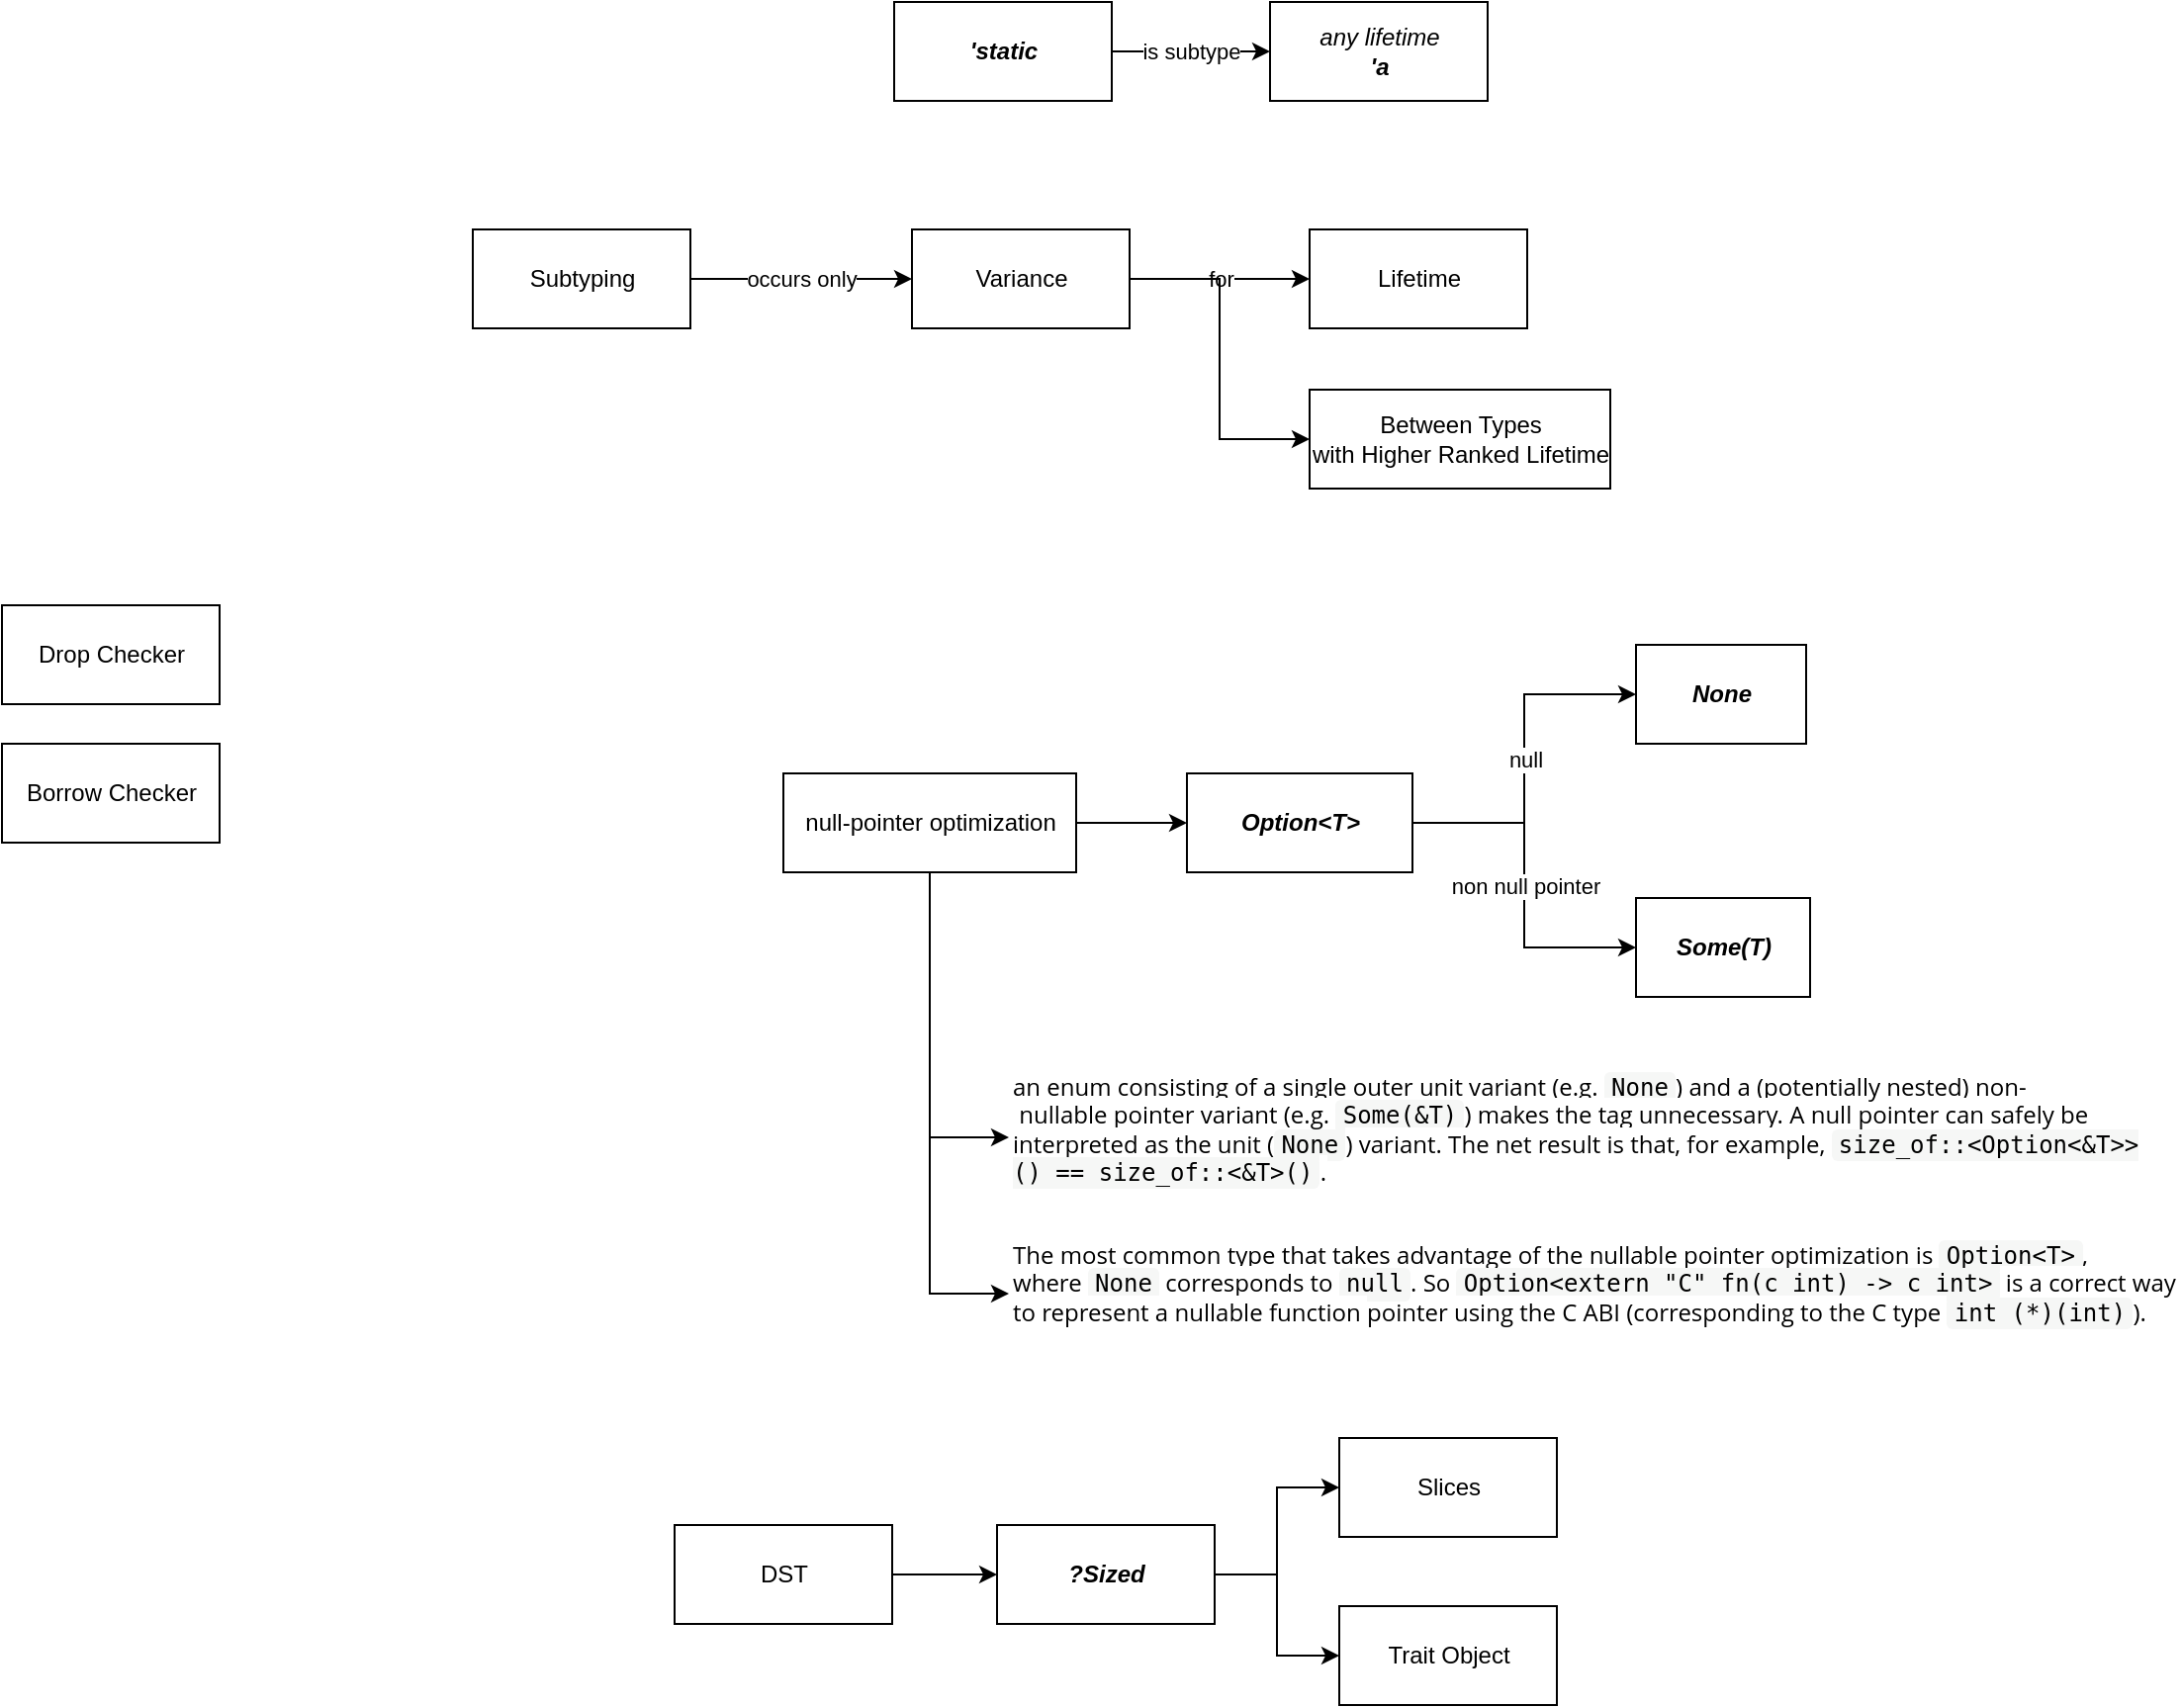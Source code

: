 <mxfile version="20.0.3" type="github" pages="2">
  <diagram id="R3eRClDqZ2LJtudLOTUs" name="General">
    <mxGraphModel dx="1596" dy="809" grid="0" gridSize="10" guides="1" tooltips="1" connect="1" arrows="1" fold="1" page="0" pageScale="1" pageWidth="827" pageHeight="1169" math="0" shadow="0">
      <root>
        <mxCell id="0" />
        <mxCell id="1" parent="0" />
        <mxCell id="MJgvrgMyZ8aBI9BDAx1X-4" value="Drop Checker" style="html=1;" parent="1" vertex="1">
          <mxGeometry x="-38" y="325" width="110" height="50" as="geometry" />
        </mxCell>
        <mxCell id="MJgvrgMyZ8aBI9BDAx1X-5" value="Borrow Checker" style="html=1;" parent="1" vertex="1">
          <mxGeometry x="-38" y="395" width="110" height="50" as="geometry" />
        </mxCell>
        <mxCell id="MJgvrgMyZ8aBI9BDAx1X-10" value="for" style="edgeStyle=orthogonalEdgeStyle;rounded=0;orthogonalLoop=1;jettySize=auto;html=1;" parent="1" source="MJgvrgMyZ8aBI9BDAx1X-6" target="MJgvrgMyZ8aBI9BDAx1X-9" edge="1">
          <mxGeometry relative="1" as="geometry" />
        </mxCell>
        <mxCell id="MJgvrgMyZ8aBI9BDAx1X-12" value="" style="edgeStyle=orthogonalEdgeStyle;rounded=0;orthogonalLoop=1;jettySize=auto;html=1;entryX=0;entryY=0.5;entryDx=0;entryDy=0;" parent="1" source="MJgvrgMyZ8aBI9BDAx1X-6" target="MJgvrgMyZ8aBI9BDAx1X-11" edge="1">
          <mxGeometry relative="1" as="geometry" />
        </mxCell>
        <mxCell id="MJgvrgMyZ8aBI9BDAx1X-6" value="Variance" style="html=1;" parent="1" vertex="1">
          <mxGeometry x="422" y="135" width="110" height="50" as="geometry" />
        </mxCell>
        <mxCell id="MJgvrgMyZ8aBI9BDAx1X-8" value="occurs only" style="edgeStyle=orthogonalEdgeStyle;rounded=0;orthogonalLoop=1;jettySize=auto;html=1;entryX=0;entryY=0.5;entryDx=0;entryDy=0;" parent="1" source="MJgvrgMyZ8aBI9BDAx1X-7" target="MJgvrgMyZ8aBI9BDAx1X-6" edge="1">
          <mxGeometry relative="1" as="geometry" />
        </mxCell>
        <mxCell id="MJgvrgMyZ8aBI9BDAx1X-7" value="Subtyping" style="html=1;" parent="1" vertex="1">
          <mxGeometry x="200" y="135" width="110" height="50" as="geometry" />
        </mxCell>
        <mxCell id="MJgvrgMyZ8aBI9BDAx1X-9" value="Lifetime" style="html=1;" parent="1" vertex="1">
          <mxGeometry x="623" y="135" width="110" height="50" as="geometry" />
        </mxCell>
        <mxCell id="MJgvrgMyZ8aBI9BDAx1X-11" value="Between Types &lt;br&gt;with Higher Ranked Lifetime" style="html=1;" parent="1" vertex="1">
          <mxGeometry x="623" y="216" width="152" height="50" as="geometry" />
        </mxCell>
        <mxCell id="MJgvrgMyZ8aBI9BDAx1X-15" value="is subtype" style="edgeStyle=orthogonalEdgeStyle;rounded=0;orthogonalLoop=1;jettySize=auto;html=1;" parent="1" source="MJgvrgMyZ8aBI9BDAx1X-13" target="MJgvrgMyZ8aBI9BDAx1X-14" edge="1">
          <mxGeometry relative="1" as="geometry" />
        </mxCell>
        <mxCell id="MJgvrgMyZ8aBI9BDAx1X-13" value="&lt;i&gt;&lt;b&gt;&#39;static&lt;/b&gt;&lt;/i&gt;" style="html=1;" parent="1" vertex="1">
          <mxGeometry x="413" y="20" width="110" height="50" as="geometry" />
        </mxCell>
        <mxCell id="MJgvrgMyZ8aBI9BDAx1X-14" value="&lt;i&gt;any lifetime &lt;br&gt;&lt;b&gt;&#39;a&lt;/b&gt;&lt;/i&gt;" style="html=1;" parent="1" vertex="1">
          <mxGeometry x="603" y="20" width="110" height="50" as="geometry" />
        </mxCell>
        <mxCell id="MJgvrgMyZ8aBI9BDAx1X-18" value="" style="edgeStyle=orthogonalEdgeStyle;rounded=0;orthogonalLoop=1;jettySize=auto;html=1;" parent="1" source="MJgvrgMyZ8aBI9BDAx1X-16" target="MJgvrgMyZ8aBI9BDAx1X-17" edge="1">
          <mxGeometry relative="1" as="geometry" />
        </mxCell>
        <mxCell id="MJgvrgMyZ8aBI9BDAx1X-27" style="edgeStyle=orthogonalEdgeStyle;rounded=0;orthogonalLoop=1;jettySize=auto;html=1;entryX=0;entryY=0.5;entryDx=0;entryDy=0;fontSize=12;" parent="1" source="MJgvrgMyZ8aBI9BDAx1X-16" target="MJgvrgMyZ8aBI9BDAx1X-23" edge="1">
          <mxGeometry relative="1" as="geometry" />
        </mxCell>
        <mxCell id="MJgvrgMyZ8aBI9BDAx1X-28" style="edgeStyle=orthogonalEdgeStyle;rounded=0;orthogonalLoop=1;jettySize=auto;html=1;entryX=0;entryY=0.5;entryDx=0;entryDy=0;fontSize=12;" parent="1" source="MJgvrgMyZ8aBI9BDAx1X-16" target="MJgvrgMyZ8aBI9BDAx1X-24" edge="1">
          <mxGeometry relative="1" as="geometry" />
        </mxCell>
        <mxCell id="MJgvrgMyZ8aBI9BDAx1X-16" value="null-pointer optimization" style="html=1;" parent="1" vertex="1">
          <mxGeometry x="357" y="410" width="148" height="50" as="geometry" />
        </mxCell>
        <mxCell id="MJgvrgMyZ8aBI9BDAx1X-20" value="null" style="edgeStyle=orthogonalEdgeStyle;rounded=0;orthogonalLoop=1;jettySize=auto;html=1;entryX=0;entryY=0.5;entryDx=0;entryDy=0;" parent="1" source="MJgvrgMyZ8aBI9BDAx1X-17" target="MJgvrgMyZ8aBI9BDAx1X-19" edge="1">
          <mxGeometry relative="1" as="geometry" />
        </mxCell>
        <mxCell id="MJgvrgMyZ8aBI9BDAx1X-22" value="non null pointer" style="edgeStyle=orthogonalEdgeStyle;rounded=0;orthogonalLoop=1;jettySize=auto;html=1;entryX=0;entryY=0.5;entryDx=0;entryDy=0;" parent="1" source="MJgvrgMyZ8aBI9BDAx1X-17" target="MJgvrgMyZ8aBI9BDAx1X-21" edge="1">
          <mxGeometry relative="1" as="geometry" />
        </mxCell>
        <mxCell id="MJgvrgMyZ8aBI9BDAx1X-17" value="&lt;i&gt;&lt;b&gt;Option&amp;lt;T&amp;gt;&lt;/b&gt;&lt;/i&gt;" style="html=1;" parent="1" vertex="1">
          <mxGeometry x="561" y="410" width="114" height="50" as="geometry" />
        </mxCell>
        <mxCell id="MJgvrgMyZ8aBI9BDAx1X-19" value="&lt;i&gt;&lt;b&gt;None&lt;/b&gt;&lt;/i&gt;" style="html=1;" parent="1" vertex="1">
          <mxGeometry x="788" y="345" width="86" height="50" as="geometry" />
        </mxCell>
        <mxCell id="MJgvrgMyZ8aBI9BDAx1X-21" value="&lt;i&gt;&lt;b&gt;Some(T)&lt;/b&gt;&lt;/i&gt;" style="html=1;" parent="1" vertex="1">
          <mxGeometry x="788" y="473" width="88" height="50" as="geometry" />
        </mxCell>
        <mxCell id="MJgvrgMyZ8aBI9BDAx1X-23" value="&lt;font style=&quot;font-size: 12px;&quot;&gt;&lt;span style=&quot;color: rgb(0, 0, 0); font-family: &amp;quot;Open Sans&amp;quot;, sans-serif; font-style: normal; font-variant-ligatures: normal; font-variant-caps: normal; font-weight: 400; letter-spacing: normal; orphans: 2; text-align: start; text-indent: 0px; text-transform: none; widows: 2; word-spacing: 0px; -webkit-text-stroke-width: 0px; background-color: rgb(255, 255, 255); text-decoration-thickness: initial; text-decoration-style: initial; text-decoration-color: initial; float: none; display: inline !important;&quot;&gt;an enum consisting of a single outer unit variant (e.g.&amp;nbsp;&lt;/span&gt;&lt;code style=&quot;display: inline; overflow-x: initial; background: rgb(246, 247, 246); color: var(--inline-code-color); padding: 0.1em 0.3em; border-radius: 3px; font-style: normal; font-variant-ligatures: normal; font-variant-caps: normal; font-weight: 400; letter-spacing: normal; orphans: 2; text-align: start; text-indent: 0px; text-transform: none; widows: 2; word-spacing: 0px; -webkit-text-stroke-width: 0px; text-decoration-thickness: initial; text-decoration-style: initial; text-decoration-color: initial; font-family: &amp;quot;Source Code Pro&amp;quot;, Consolas, &amp;quot;Ubuntu Mono&amp;quot;, Menlo, &amp;quot;DejaVu Sans Mono&amp;quot;, monospace, monospace !important;&quot; class=&quot;hljs&quot;&gt;None&lt;/code&gt;&lt;span style=&quot;color: rgb(0, 0, 0); font-family: &amp;quot;Open Sans&amp;quot;, sans-serif; font-style: normal; font-variant-ligatures: normal; font-variant-caps: normal; font-weight: 400; letter-spacing: normal; orphans: 2; text-align: start; text-indent: 0px; text-transform: none; widows: 2; word-spacing: 0px; -webkit-text-stroke-width: 0px; background-color: rgb(255, 255, 255); text-decoration-thickness: initial; text-decoration-style: initial; text-decoration-color: initial; float: none; display: inline !important;&quot;&gt;) and a (potentially nested) non-&lt;span&gt;&amp;nbsp;&lt;/span&gt;&lt;/span&gt;&lt;mark style=&quot;border-radius: 2px; padding: 0px 3px 1px; margin: 0px -3px -1px; background-color: var(--search-mark-bg); transition: background-color 300ms linear 0s; cursor: pointer; font-family: &amp;quot;Open Sans&amp;quot;, sans-serif; font-style: normal; font-variant-ligatures: normal; font-variant-caps: normal; font-weight: 400; letter-spacing: normal; orphans: 2; text-align: start; text-indent: 0px; text-transform: none; widows: 2; word-spacing: 0px; -webkit-text-stroke-width: 0px; text-decoration-thickness: initial; text-decoration-style: initial; text-decoration-color: initial;&quot; data-markjs=&quot;true&quot;&gt;null&lt;/mark&gt;&lt;span style=&quot;color: rgb(0, 0, 0); font-family: &amp;quot;Open Sans&amp;quot;, sans-serif; font-style: normal; font-variant-ligatures: normal; font-variant-caps: normal; font-weight: 400; letter-spacing: normal; orphans: 2; text-align: start; text-indent: 0px; text-transform: none; widows: 2; word-spacing: 0px; -webkit-text-stroke-width: 0px; background-color: rgb(255, 255, 255); text-decoration-thickness: initial; text-decoration-style: initial; text-decoration-color: initial; float: none; display: inline !important;&quot;&gt;able&lt;span&gt;&amp;nbsp;&lt;/span&gt;&lt;/span&gt;&lt;mark style=&quot;border-radius: 2px; padding: 0px 3px 1px; margin: 0px -3px -1px; background-color: var(--search-mark-bg); transition: background-color 300ms linear 0s; cursor: pointer; font-family: &amp;quot;Open Sans&amp;quot;, sans-serif; font-style: normal; font-variant-ligatures: normal; font-variant-caps: normal; font-weight: 400; letter-spacing: normal; orphans: 2; text-align: start; text-indent: 0px; text-transform: none; widows: 2; word-spacing: 0px; -webkit-text-stroke-width: 0px; text-decoration-thickness: initial; text-decoration-style: initial; text-decoration-color: initial;&quot; data-markjs=&quot;true&quot;&gt;pointer&lt;/mark&gt;&lt;span style=&quot;color: rgb(0, 0, 0); font-family: &amp;quot;Open Sans&amp;quot;, sans-serif; font-style: normal; font-variant-ligatures: normal; font-variant-caps: normal; font-weight: 400; letter-spacing: normal; orphans: 2; text-align: start; text-indent: 0px; text-transform: none; widows: 2; word-spacing: 0px; -webkit-text-stroke-width: 0px; background-color: rgb(255, 255, 255); text-decoration-thickness: initial; text-decoration-style: initial; text-decoration-color: initial; float: none; display: inline !important;&quot;&gt;&lt;span&gt;&amp;nbsp;&lt;/span&gt;variant (e.g.&lt;span&gt;&amp;nbsp;&lt;/span&gt;&lt;/span&gt;&lt;code style=&quot;display: inline; overflow-x: initial; background: rgb(246, 247, 246); color: var(--inline-code-color); padding: 0.1em 0.3em; border-radius: 3px; font-style: normal; font-variant-ligatures: normal; font-variant-caps: normal; font-weight: 400; letter-spacing: normal; orphans: 2; text-align: start; text-indent: 0px; text-transform: none; widows: 2; word-spacing: 0px; -webkit-text-stroke-width: 0px; text-decoration-thickness: initial; text-decoration-style: initial; text-decoration-color: initial; font-family: &amp;quot;Source Code Pro&amp;quot;, Consolas, &amp;quot;Ubuntu Mono&amp;quot;, Menlo, &amp;quot;DejaVu Sans Mono&amp;quot;, monospace, monospace !important;&quot; class=&quot;hljs&quot;&gt;Some(&amp;amp;T)&lt;/code&gt;&lt;span style=&quot;color: rgb(0, 0, 0); font-family: &amp;quot;Open Sans&amp;quot;, sans-serif; font-style: normal; font-variant-ligatures: normal; font-variant-caps: normal; font-weight: 400; letter-spacing: normal; orphans: 2; text-align: start; text-indent: 0px; text-transform: none; widows: 2; word-spacing: 0px; -webkit-text-stroke-width: 0px; background-color: rgb(255, 255, 255); text-decoration-thickness: initial; text-decoration-style: initial; text-decoration-color: initial; float: none; display: inline !important;&quot;&gt;) makes the tag unnecessary. A&lt;span&gt;&amp;nbsp;&lt;/span&gt;&lt;/span&gt;&lt;mark style=&quot;border-radius: 2px; padding: 0px 3px 1px; margin: 0px -3px -1px; background-color: var(--search-mark-bg); transition: background-color 300ms linear 0s; cursor: pointer; font-family: &amp;quot;Open Sans&amp;quot;, sans-serif; font-style: normal; font-variant-ligatures: normal; font-variant-caps: normal; font-weight: 400; letter-spacing: normal; orphans: 2; text-align: start; text-indent: 0px; text-transform: none; widows: 2; word-spacing: 0px; -webkit-text-stroke-width: 0px; text-decoration-thickness: initial; text-decoration-style: initial; text-decoration-color: initial;&quot; data-markjs=&quot;true&quot;&gt;null&lt;/mark&gt;&lt;span style=&quot;color: rgb(0, 0, 0); font-family: &amp;quot;Open Sans&amp;quot;, sans-serif; font-style: normal; font-variant-ligatures: normal; font-variant-caps: normal; font-weight: 400; letter-spacing: normal; orphans: 2; text-align: start; text-indent: 0px; text-transform: none; widows: 2; word-spacing: 0px; -webkit-text-stroke-width: 0px; background-color: rgb(255, 255, 255); text-decoration-thickness: initial; text-decoration-style: initial; text-decoration-color: initial; float: none; display: inline !important;&quot;&gt;&lt;span&gt;&amp;nbsp;&lt;/span&gt;&lt;/span&gt;&lt;mark style=&quot;border-radius: 2px; padding: 0px 3px 1px; margin: 0px -3px -1px; background-color: var(--search-mark-bg); transition: background-color 300ms linear 0s; cursor: pointer; font-family: &amp;quot;Open Sans&amp;quot;, sans-serif; font-style: normal; font-variant-ligatures: normal; font-variant-caps: normal; font-weight: 400; letter-spacing: normal; orphans: 2; text-align: start; text-indent: 0px; text-transform: none; widows: 2; word-spacing: 0px; -webkit-text-stroke-width: 0px; text-decoration-thickness: initial; text-decoration-style: initial; text-decoration-color: initial;&quot; data-markjs=&quot;true&quot;&gt;pointer&lt;/mark&gt;&lt;span style=&quot;color: rgb(0, 0, 0); font-family: &amp;quot;Open Sans&amp;quot;, sans-serif; font-style: normal; font-variant-ligatures: normal; font-variant-caps: normal; font-weight: 400; letter-spacing: normal; orphans: 2; text-align: start; text-indent: 0px; text-transform: none; widows: 2; word-spacing: 0px; -webkit-text-stroke-width: 0px; background-color: rgb(255, 255, 255); text-decoration-thickness: initial; text-decoration-style: initial; text-decoration-color: initial; float: none; display: inline !important;&quot;&gt;&lt;span&gt;&amp;nbsp;&lt;/span&gt;can safely be interpreted as the unit (&lt;/span&gt;&lt;code style=&quot;display: inline; overflow-x: initial; background: rgb(246, 247, 246); color: var(--inline-code-color); padding: 0.1em 0.3em; border-radius: 3px; font-style: normal; font-variant-ligatures: normal; font-variant-caps: normal; font-weight: 400; letter-spacing: normal; orphans: 2; text-align: start; text-indent: 0px; text-transform: none; widows: 2; word-spacing: 0px; -webkit-text-stroke-width: 0px; text-decoration-thickness: initial; text-decoration-style: initial; text-decoration-color: initial; font-family: &amp;quot;Source Code Pro&amp;quot;, Consolas, &amp;quot;Ubuntu Mono&amp;quot;, Menlo, &amp;quot;DejaVu Sans Mono&amp;quot;, monospace, monospace !important;&quot; class=&quot;hljs&quot;&gt;None&lt;/code&gt;&lt;span style=&quot;color: rgb(0, 0, 0); font-family: &amp;quot;Open Sans&amp;quot;, sans-serif; font-style: normal; font-variant-ligatures: normal; font-variant-caps: normal; font-weight: 400; letter-spacing: normal; orphans: 2; text-align: start; text-indent: 0px; text-transform: none; widows: 2; word-spacing: 0px; -webkit-text-stroke-width: 0px; background-color: rgb(255, 255, 255); text-decoration-thickness: initial; text-decoration-style: initial; text-decoration-color: initial; float: none; display: inline !important;&quot;&gt;) variant. The net result is that, for example,&lt;span&gt;&amp;nbsp;&lt;/span&gt;&lt;/span&gt;&lt;code style=&quot;display: inline; overflow-x: initial; background: rgb(246, 247, 246); color: var(--inline-code-color); padding: 0.1em 0.3em; border-radius: 3px; font-style: normal; font-variant-ligatures: normal; font-variant-caps: normal; font-weight: 400; letter-spacing: normal; orphans: 2; text-align: start; text-indent: 0px; text-transform: none; widows: 2; word-spacing: 0px; -webkit-text-stroke-width: 0px; text-decoration-thickness: initial; text-decoration-style: initial; text-decoration-color: initial; font-family: &amp;quot;Source Code Pro&amp;quot;, Consolas, &amp;quot;Ubuntu Mono&amp;quot;, Menlo, &amp;quot;DejaVu Sans Mono&amp;quot;, monospace, monospace !important;&quot; class=&quot;hljs&quot;&gt;size_of::&amp;lt;Option&amp;lt;&amp;amp;T&amp;gt;&amp;gt;() == size_of::&amp;lt;&amp;amp;T&amp;gt;()&lt;/code&gt;&lt;span style=&quot;color: rgb(0, 0, 0); font-family: &amp;quot;Open Sans&amp;quot;, sans-serif; font-style: normal; font-variant-ligatures: normal; font-variant-caps: normal; font-weight: 400; letter-spacing: normal; orphans: 2; text-align: start; text-indent: 0px; text-transform: none; widows: 2; word-spacing: 0px; -webkit-text-stroke-width: 0px; background-color: rgb(255, 255, 255); text-decoration-thickness: initial; text-decoration-style: initial; text-decoration-color: initial; float: none; display: inline !important;&quot;&gt;.&lt;/span&gt;&lt;/font&gt;" style="text;whiteSpace=wrap;html=1;" parent="1" vertex="1">
          <mxGeometry x="471" y="555" width="577" height="78" as="geometry" />
        </mxCell>
        <mxCell id="MJgvrgMyZ8aBI9BDAx1X-24" value="&lt;font style=&quot;font-size: 12px;&quot;&gt;&lt;span style=&quot;color: rgb(0, 0, 0); font-family: &amp;quot;Open Sans&amp;quot;, sans-serif; font-style: normal; font-variant-ligatures: normal; font-variant-caps: normal; font-weight: 400; letter-spacing: normal; orphans: 2; text-align: start; text-indent: 0px; text-transform: none; widows: 2; word-spacing: 0px; -webkit-text-stroke-width: 0px; background-color: rgb(255, 255, 255); text-decoration-thickness: initial; text-decoration-style: initial; text-decoration-color: initial; float: none; display: inline !important;&quot;&gt;The most common type that takes advantage of the&amp;nbsp;&lt;/span&gt;&lt;mark style=&quot;border-radius: 2px; padding: 0px 3px 1px; margin: 0px -3px -1px; background-color: var(--search-mark-bg); transition: background-color 300ms linear 0s; cursor: pointer; font-family: &amp;quot;Open Sans&amp;quot;, sans-serif; font-style: normal; font-variant-ligatures: normal; font-variant-caps: normal; font-weight: 400; letter-spacing: normal; orphans: 2; text-align: start; text-indent: 0px; text-transform: none; widows: 2; word-spacing: 0px; -webkit-text-stroke-width: 0px; text-decoration-thickness: initial; text-decoration-style: initial; text-decoration-color: initial;&quot; data-markjs=&quot;true&quot;&gt;null&lt;/mark&gt;&lt;span style=&quot;color: rgb(0, 0, 0); font-family: &amp;quot;Open Sans&amp;quot;, sans-serif; font-style: normal; font-variant-ligatures: normal; font-variant-caps: normal; font-weight: 400; letter-spacing: normal; orphans: 2; text-align: start; text-indent: 0px; text-transform: none; widows: 2; word-spacing: 0px; -webkit-text-stroke-width: 0px; background-color: rgb(255, 255, 255); text-decoration-thickness: initial; text-decoration-style: initial; text-decoration-color: initial; float: none; display: inline !important;&quot;&gt;able&lt;span&gt;&amp;nbsp;&lt;/span&gt;&lt;/span&gt;&lt;mark style=&quot;border-radius: 2px; padding: 0px 3px 1px; margin: 0px -3px -1px; background-color: var(--search-mark-bg); transition: background-color 300ms linear 0s; cursor: pointer; font-family: &amp;quot;Open Sans&amp;quot;, sans-serif; font-style: normal; font-variant-ligatures: normal; font-variant-caps: normal; font-weight: 400; letter-spacing: normal; orphans: 2; text-align: start; text-indent: 0px; text-transform: none; widows: 2; word-spacing: 0px; -webkit-text-stroke-width: 0px; text-decoration-thickness: initial; text-decoration-style: initial; text-decoration-color: initial;&quot; data-markjs=&quot;true&quot;&gt;pointer&lt;/mark&gt;&lt;span style=&quot;color: rgb(0, 0, 0); font-family: &amp;quot;Open Sans&amp;quot;, sans-serif; font-style: normal; font-variant-ligatures: normal; font-variant-caps: normal; font-weight: 400; letter-spacing: normal; orphans: 2; text-align: start; text-indent: 0px; text-transform: none; widows: 2; word-spacing: 0px; -webkit-text-stroke-width: 0px; background-color: rgb(255, 255, 255); text-decoration-thickness: initial; text-decoration-style: initial; text-decoration-color: initial; float: none; display: inline !important;&quot;&gt;&lt;span&gt;&amp;nbsp;&lt;/span&gt;&lt;/span&gt;&lt;mark style=&quot;border-radius: 2px; padding: 0px 3px 1px; margin: 0px -3px -1px; background-color: var(--search-mark-bg); transition: background-color 300ms linear 0s; cursor: pointer; font-family: &amp;quot;Open Sans&amp;quot;, sans-serif; font-style: normal; font-variant-ligatures: normal; font-variant-caps: normal; font-weight: 400; letter-spacing: normal; orphans: 2; text-align: start; text-indent: 0px; text-transform: none; widows: 2; word-spacing: 0px; -webkit-text-stroke-width: 0px; text-decoration-thickness: initial; text-decoration-style: initial; text-decoration-color: initial;&quot; data-markjs=&quot;true&quot;&gt;optimization&lt;/mark&gt;&lt;span style=&quot;color: rgb(0, 0, 0); font-family: &amp;quot;Open Sans&amp;quot;, sans-serif; font-style: normal; font-variant-ligatures: normal; font-variant-caps: normal; font-weight: 400; letter-spacing: normal; orphans: 2; text-align: start; text-indent: 0px; text-transform: none; widows: 2; word-spacing: 0px; -webkit-text-stroke-width: 0px; background-color: rgb(255, 255, 255); text-decoration-thickness: initial; text-decoration-style: initial; text-decoration-color: initial; float: none; display: inline !important;&quot;&gt;&lt;span&gt;&amp;nbsp;&lt;/span&gt;is&lt;span&gt;&amp;nbsp;&lt;/span&gt;&lt;/span&gt;&lt;code style=&quot;display: inline; overflow-x: initial; background: rgb(246, 247, 246); color: var(--inline-code-color); padding: 0.1em 0.3em; border-radius: 3px; font-style: normal; font-variant-ligatures: normal; font-variant-caps: normal; font-weight: 400; letter-spacing: normal; orphans: 2; text-align: start; text-indent: 0px; text-transform: none; widows: 2; word-spacing: 0px; -webkit-text-stroke-width: 0px; text-decoration-thickness: initial; text-decoration-style: initial; text-decoration-color: initial; font-family: &amp;quot;Source Code Pro&amp;quot;, Consolas, &amp;quot;Ubuntu Mono&amp;quot;, Menlo, &amp;quot;DejaVu Sans Mono&amp;quot;, monospace, monospace !important;&quot; class=&quot;hljs&quot;&gt;Option&amp;lt;T&amp;gt;&lt;/code&gt;&lt;span style=&quot;color: rgb(0, 0, 0); font-family: &amp;quot;Open Sans&amp;quot;, sans-serif; font-style: normal; font-variant-ligatures: normal; font-variant-caps: normal; font-weight: 400; letter-spacing: normal; orphans: 2; text-align: start; text-indent: 0px; text-transform: none; widows: 2; word-spacing: 0px; -webkit-text-stroke-width: 0px; background-color: rgb(255, 255, 255); text-decoration-thickness: initial; text-decoration-style: initial; text-decoration-color: initial; float: none; display: inline !important;&quot;&gt;, where&lt;span&gt;&amp;nbsp;&lt;/span&gt;&lt;/span&gt;&lt;code style=&quot;display: inline; overflow-x: initial; background: rgb(246, 247, 246); color: var(--inline-code-color); padding: 0.1em 0.3em; border-radius: 3px; font-style: normal; font-variant-ligatures: normal; font-variant-caps: normal; font-weight: 400; letter-spacing: normal; orphans: 2; text-align: start; text-indent: 0px; text-transform: none; widows: 2; word-spacing: 0px; -webkit-text-stroke-width: 0px; text-decoration-thickness: initial; text-decoration-style: initial; text-decoration-color: initial; font-family: &amp;quot;Source Code Pro&amp;quot;, Consolas, &amp;quot;Ubuntu Mono&amp;quot;, Menlo, &amp;quot;DejaVu Sans Mono&amp;quot;, monospace, monospace !important;&quot; class=&quot;hljs&quot;&gt;None&lt;/code&gt;&lt;span style=&quot;color: rgb(0, 0, 0); font-family: &amp;quot;Open Sans&amp;quot;, sans-serif; font-style: normal; font-variant-ligatures: normal; font-variant-caps: normal; font-weight: 400; letter-spacing: normal; orphans: 2; text-align: start; text-indent: 0px; text-transform: none; widows: 2; word-spacing: 0px; -webkit-text-stroke-width: 0px; background-color: rgb(255, 255, 255); text-decoration-thickness: initial; text-decoration-style: initial; text-decoration-color: initial; float: none; display: inline !important;&quot;&gt;&lt;span&gt;&amp;nbsp;&lt;/span&gt;corresponds to&lt;span&gt;&amp;nbsp;&lt;/span&gt;&lt;/span&gt;&lt;code style=&quot;display: inline; overflow-x: initial; background: rgb(246, 247, 246); color: var(--inline-code-color); padding: 0.1em 0.3em; border-radius: 3px; font-style: normal; font-variant-ligatures: normal; font-variant-caps: normal; font-weight: 400; letter-spacing: normal; orphans: 2; text-align: start; text-indent: 0px; text-transform: none; widows: 2; word-spacing: 0px; -webkit-text-stroke-width: 0px; text-decoration-thickness: initial; text-decoration-style: initial; text-decoration-color: initial; font-family: &amp;quot;Source Code Pro&amp;quot;, Consolas, &amp;quot;Ubuntu Mono&amp;quot;, Menlo, &amp;quot;DejaVu Sans Mono&amp;quot;, monospace, monospace !important;&quot; class=&quot;hljs&quot;&gt;&lt;mark style=&quot;border-radius: 2px; padding: 0px 3px 1px; margin: 0px -3px -1px; background-color: var(--search-mark-bg); transition: background-color 300ms linear 0s; cursor: pointer;&quot; data-markjs=&quot;true&quot;&gt;null&lt;/mark&gt;&lt;/code&gt;&lt;span style=&quot;color: rgb(0, 0, 0); font-family: &amp;quot;Open Sans&amp;quot;, sans-serif; font-style: normal; font-variant-ligatures: normal; font-variant-caps: normal; font-weight: 400; letter-spacing: normal; orphans: 2; text-align: start; text-indent: 0px; text-transform: none; widows: 2; word-spacing: 0px; -webkit-text-stroke-width: 0px; background-color: rgb(255, 255, 255); text-decoration-thickness: initial; text-decoration-style: initial; text-decoration-color: initial; float: none; display: inline !important;&quot;&gt;. So&lt;span&gt;&amp;nbsp;&lt;/span&gt;&lt;/span&gt;&lt;code style=&quot;display: inline; overflow-x: initial; background: rgb(246, 247, 246); color: var(--inline-code-color); padding: 0.1em 0.3em; border-radius: 3px; font-style: normal; font-variant-ligatures: normal; font-variant-caps: normal; font-weight: 400; letter-spacing: normal; orphans: 2; text-align: start; text-indent: 0px; text-transform: none; widows: 2; word-spacing: 0px; -webkit-text-stroke-width: 0px; text-decoration-thickness: initial; text-decoration-style: initial; text-decoration-color: initial; font-family: &amp;quot;Source Code Pro&amp;quot;, Consolas, &amp;quot;Ubuntu Mono&amp;quot;, Menlo, &amp;quot;DejaVu Sans Mono&amp;quot;, monospace, monospace !important;&quot; class=&quot;hljs&quot;&gt;Option&amp;lt;extern &quot;C&quot; fn(c_int) -&amp;gt; c_int&amp;gt;&lt;/code&gt;&lt;span style=&quot;color: rgb(0, 0, 0); font-family: &amp;quot;Open Sans&amp;quot;, sans-serif; font-style: normal; font-variant-ligatures: normal; font-variant-caps: normal; font-weight: 400; letter-spacing: normal; orphans: 2; text-align: start; text-indent: 0px; text-transform: none; widows: 2; word-spacing: 0px; -webkit-text-stroke-width: 0px; background-color: rgb(255, 255, 255); text-decoration-thickness: initial; text-decoration-style: initial; text-decoration-color: initial; float: none; display: inline !important;&quot;&gt;&lt;span&gt;&amp;nbsp;&lt;/span&gt;is a correct way to represent a&lt;span&gt;&amp;nbsp;&lt;/span&gt;&lt;/span&gt;&lt;mark style=&quot;border-radius: 2px; padding: 0px 3px 1px; margin: 0px -3px -1px; background-color: var(--search-mark-bg); transition: background-color 300ms linear 0s; cursor: pointer; font-family: &amp;quot;Open Sans&amp;quot;, sans-serif; font-style: normal; font-variant-ligatures: normal; font-variant-caps: normal; font-weight: 400; letter-spacing: normal; orphans: 2; text-align: start; text-indent: 0px; text-transform: none; widows: 2; word-spacing: 0px; -webkit-text-stroke-width: 0px; text-decoration-thickness: initial; text-decoration-style: initial; text-decoration-color: initial;&quot; data-markjs=&quot;true&quot;&gt;null&lt;/mark&gt;&lt;span style=&quot;color: rgb(0, 0, 0); font-family: &amp;quot;Open Sans&amp;quot;, sans-serif; font-style: normal; font-variant-ligatures: normal; font-variant-caps: normal; font-weight: 400; letter-spacing: normal; orphans: 2; text-align: start; text-indent: 0px; text-transform: none; widows: 2; word-spacing: 0px; -webkit-text-stroke-width: 0px; background-color: rgb(255, 255, 255); text-decoration-thickness: initial; text-decoration-style: initial; text-decoration-color: initial; float: none; display: inline !important;&quot;&gt;able function&lt;span&gt;&amp;nbsp;&lt;/span&gt;&lt;/span&gt;&lt;mark style=&quot;border-radius: 2px; padding: 0px 3px 1px; margin: 0px -3px -1px; background-color: var(--search-mark-bg); transition: background-color 300ms linear 0s; cursor: pointer; font-family: &amp;quot;Open Sans&amp;quot;, sans-serif; font-style: normal; font-variant-ligatures: normal; font-variant-caps: normal; font-weight: 400; letter-spacing: normal; orphans: 2; text-align: start; text-indent: 0px; text-transform: none; widows: 2; word-spacing: 0px; -webkit-text-stroke-width: 0px; text-decoration-thickness: initial; text-decoration-style: initial; text-decoration-color: initial;&quot; data-markjs=&quot;true&quot;&gt;pointer&lt;/mark&gt;&lt;span style=&quot;color: rgb(0, 0, 0); font-family: &amp;quot;Open Sans&amp;quot;, sans-serif; font-style: normal; font-variant-ligatures: normal; font-variant-caps: normal; font-weight: 400; letter-spacing: normal; orphans: 2; text-align: start; text-indent: 0px; text-transform: none; widows: 2; word-spacing: 0px; -webkit-text-stroke-width: 0px; background-color: rgb(255, 255, 255); text-decoration-thickness: initial; text-decoration-style: initial; text-decoration-color: initial; float: none; display: inline !important;&quot;&gt;&lt;span&gt;&amp;nbsp;&lt;/span&gt;using the C ABI (corresponding to the C type&lt;span&gt;&amp;nbsp;&lt;/span&gt;&lt;/span&gt;&lt;code style=&quot;display: inline; overflow-x: initial; background: rgb(246, 247, 246); color: var(--inline-code-color); padding: 0.1em 0.3em; border-radius: 3px; font-style: normal; font-variant-ligatures: normal; font-variant-caps: normal; font-weight: 400; letter-spacing: normal; orphans: 2; text-align: start; text-indent: 0px; text-transform: none; widows: 2; word-spacing: 0px; -webkit-text-stroke-width: 0px; text-decoration-thickness: initial; text-decoration-style: initial; text-decoration-color: initial; font-family: &amp;quot;Source Code Pro&amp;quot;, Consolas, &amp;quot;Ubuntu Mono&amp;quot;, Menlo, &amp;quot;DejaVu Sans Mono&amp;quot;, monospace, monospace !important;&quot; class=&quot;hljs&quot;&gt;int (*)(int)&lt;/code&gt;&lt;span style=&quot;color: rgb(0, 0, 0); font-family: &amp;quot;Open Sans&amp;quot;, sans-serif; font-style: normal; font-variant-ligatures: normal; font-variant-caps: normal; font-weight: 400; letter-spacing: normal; orphans: 2; text-align: start; text-indent: 0px; text-transform: none; widows: 2; word-spacing: 0px; -webkit-text-stroke-width: 0px; background-color: rgb(255, 255, 255); text-decoration-thickness: initial; text-decoration-style: initial; text-decoration-color: initial; float: none; display: inline !important;&quot;&gt;).&lt;/span&gt;&lt;/font&gt;" style="text;whiteSpace=wrap;html=1;" parent="1" vertex="1">
          <mxGeometry x="471" y="640" width="592" height="66" as="geometry" />
        </mxCell>
        <mxCell id="MJgvrgMyZ8aBI9BDAx1X-32" value="" style="edgeStyle=orthogonalEdgeStyle;rounded=0;orthogonalLoop=1;jettySize=auto;html=1;fontSize=12;" parent="1" source="MJgvrgMyZ8aBI9BDAx1X-30" target="MJgvrgMyZ8aBI9BDAx1X-31" edge="1">
          <mxGeometry relative="1" as="geometry" />
        </mxCell>
        <mxCell id="MJgvrgMyZ8aBI9BDAx1X-30" value="DST" style="html=1;fontSize=12;" parent="1" vertex="1">
          <mxGeometry x="302" y="790" width="110" height="50" as="geometry" />
        </mxCell>
        <mxCell id="MJgvrgMyZ8aBI9BDAx1X-34" value="" style="edgeStyle=orthogonalEdgeStyle;rounded=0;orthogonalLoop=1;jettySize=auto;html=1;fontSize=12;" parent="1" source="MJgvrgMyZ8aBI9BDAx1X-31" target="MJgvrgMyZ8aBI9BDAx1X-33" edge="1">
          <mxGeometry relative="1" as="geometry" />
        </mxCell>
        <mxCell id="MJgvrgMyZ8aBI9BDAx1X-36" value="" style="edgeStyle=orthogonalEdgeStyle;rounded=0;orthogonalLoop=1;jettySize=auto;html=1;fontSize=12;" parent="1" source="MJgvrgMyZ8aBI9BDAx1X-31" target="MJgvrgMyZ8aBI9BDAx1X-35" edge="1">
          <mxGeometry relative="1" as="geometry" />
        </mxCell>
        <mxCell id="MJgvrgMyZ8aBI9BDAx1X-31" value="&lt;i&gt;&lt;b&gt;?Sized&lt;/b&gt;&lt;/i&gt;" style="html=1;fontSize=12;" parent="1" vertex="1">
          <mxGeometry x="465" y="790" width="110" height="50" as="geometry" />
        </mxCell>
        <mxCell id="MJgvrgMyZ8aBI9BDAx1X-33" value="Slices" style="html=1;fontSize=12;" parent="1" vertex="1">
          <mxGeometry x="638" y="746" width="110" height="50" as="geometry" />
        </mxCell>
        <mxCell id="MJgvrgMyZ8aBI9BDAx1X-35" value="Trait Object" style="html=1;fontSize=12;" parent="1" vertex="1">
          <mxGeometry x="638" y="831" width="110" height="50" as="geometry" />
        </mxCell>
      </root>
    </mxGraphModel>
  </diagram>
  <diagram id="yLAKmdY1NrbLt4UcXReb" name="Send &amp; Sync">
    <mxGraphModel dx="997" dy="674" grid="0" gridSize="10" guides="1" tooltips="1" connect="1" arrows="1" fold="1" page="0" pageScale="1" pageWidth="827" pageHeight="1169" math="0" shadow="0">
      <root>
        <mxCell id="0" />
        <mxCell id="1" parent="0" />
        <mxCell id="cU7xQ6wBw7CsditcWqYj-3" value="" style="edgeStyle=orthogonalEdgeStyle;rounded=0;orthogonalLoop=1;jettySize=auto;html=1;" edge="1" parent="1" source="cU7xQ6wBw7CsditcWqYj-1" target="cU7xQ6wBw7CsditcWqYj-2">
          <mxGeometry relative="1" as="geometry" />
        </mxCell>
        <mxCell id="cU7xQ6wBw7CsditcWqYj-1" value="Send" style="rounded=0;whiteSpace=wrap;html=1;" vertex="1" parent="1">
          <mxGeometry x="56" y="152" width="78" height="36" as="geometry" />
        </mxCell>
        <mxCell id="cU7xQ6wBw7CsditcWqYj-2" value="&lt;span style=&quot;text-align: start;&quot;&gt;&lt;font style=&quot;font-size: 12px;&quot;&gt;Types that ownership can be transferred across thread boundaries&lt;/font&gt;&lt;/span&gt;" style="rounded=0;whiteSpace=wrap;html=1;" vertex="1" parent="1">
          <mxGeometry x="18" y="220" width="154" height="60" as="geometry" />
        </mxCell>
        <mxCell id="cU7xQ6wBw7CsditcWqYj-16" value="" style="edgeStyle=orthogonalEdgeStyle;rounded=0;orthogonalLoop=1;jettySize=auto;html=1;fontSize=12;fontColor=#000000;" edge="1" parent="1" source="cU7xQ6wBw7CsditcWqYj-4" target="cU7xQ6wBw7CsditcWqYj-5">
          <mxGeometry relative="1" as="geometry" />
        </mxCell>
        <mxCell id="cU7xQ6wBw7CsditcWqYj-4" value="Sync" style="rounded=0;whiteSpace=wrap;html=1;" vertex="1" parent="1">
          <mxGeometry x="344" y="152" width="80" height="36" as="geometry" />
        </mxCell>
        <mxCell id="cU7xQ6wBw7CsditcWqYj-15" value="" style="edgeStyle=orthogonalEdgeStyle;rounded=0;orthogonalLoop=1;jettySize=auto;html=1;fontSize=12;fontColor=#000000;" edge="1" parent="1" source="cU7xQ6wBw7CsditcWqYj-5" target="cU7xQ6wBw7CsditcWqYj-7">
          <mxGeometry relative="1" as="geometry" />
        </mxCell>
        <mxCell id="cU7xQ6wBw7CsditcWqYj-5" value="&lt;span style=&quot;text-align: start;&quot;&gt;&lt;font style=&quot;font-size: 12px;&quot;&gt;Types for which it is safe to share references between threads&lt;/font&gt;&lt;/span&gt;" style="rounded=0;whiteSpace=wrap;html=1;" vertex="1" parent="1">
          <mxGeometry x="324" y="211" width="120" height="60" as="geometry" />
        </mxCell>
        <mxCell id="cU7xQ6wBw7CsditcWqYj-10" value="" style="edgeStyle=orthogonalEdgeStyle;rounded=0;orthogonalLoop=1;jettySize=auto;html=1;fontSize=12;" edge="1" parent="1" source="cU7xQ6wBw7CsditcWqYj-7" target="cU7xQ6wBw7CsditcWqYj-9">
          <mxGeometry relative="1" as="geometry" />
        </mxCell>
        <mxCell id="cU7xQ6wBw7CsditcWqYj-7" value="&lt;font style=&quot;font-size: 12px;&quot;&gt;&lt;span style=&quot;text-align: start;&quot;&gt;a type&amp;nbsp;&lt;/span&gt;&lt;code style=&quot;box-sizing: border-box; border-radius: 3px; padding: 0px 0.125em; background-color: rgb(245, 245, 245); text-align: start;&quot;&gt;T&lt;/code&gt;&lt;span style=&quot;text-align: start;&quot;&gt;&amp;nbsp;is&amp;nbsp;&lt;/span&gt;&lt;a style=&quot;box-sizing: border-box; background-image: initial; background-position: initial; background-size: initial; background-repeat: initial; background-attachment: initial; background-origin: initial; background-clip: initial; text-decoration-line: none; color: rgb(56, 115, 173); text-align: start;&quot; title=&quot;Sync&quot; href=&quot;https://doc.rust-lang.org/std/marker/trait.Sync.html&quot;&gt;&lt;code style=&quot;box-sizing: border-box; border-radius: 3px; padding: 0px 0.125em; background-color: rgb(245, 245, 245);&quot;&gt;Sync&lt;/code&gt;&lt;/a&gt;&lt;span style=&quot;text-align: start;&quot;&gt;&amp;nbsp;if and only if&amp;nbsp;&lt;/span&gt;&lt;code style=&quot;box-sizing: border-box; border-radius: 3px; padding: 0px 0.125em; background-color: rgb(245, 245, 245); text-align: start;&quot;&gt;&amp;amp;T&lt;/code&gt;&lt;span style=&quot;text-align: start;&quot;&gt;&amp;nbsp;is&amp;nbsp;&lt;/span&gt;&lt;a style=&quot;box-sizing: border-box; background-image: initial; background-position: initial; background-size: initial; background-repeat: initial; background-attachment: initial; background-origin: initial; background-clip: initial; text-decoration-line: none; color: rgb(56, 115, 173); text-align: start;&quot; title=&quot;Send&quot; href=&quot;https://doc.rust-lang.org/std/marker/trait.Send.html&quot;&gt;&lt;code style=&quot;box-sizing: border-box; border-radius: 3px; padding: 0px 0.125em; background-color: rgb(245, 245, 245);&quot;&gt;Send&lt;/code&gt;&lt;/a&gt;&lt;/font&gt;" style="rounded=0;whiteSpace=wrap;html=1;" vertex="1" parent="1">
          <mxGeometry x="248" y="311" width="272" height="60" as="geometry" />
        </mxCell>
        <mxCell id="cU7xQ6wBw7CsditcWqYj-12" value="" style="edgeStyle=orthogonalEdgeStyle;rounded=0;orthogonalLoop=1;jettySize=auto;html=1;fontSize=12;fontColor=#FF0000;" edge="1" parent="1" source="cU7xQ6wBw7CsditcWqYj-9" target="cU7xQ6wBw7CsditcWqYj-11">
          <mxGeometry relative="1" as="geometry" />
        </mxCell>
        <mxCell id="cU7xQ6wBw7CsditcWqYj-14" value="" style="edgeStyle=orthogonalEdgeStyle;rounded=0;orthogonalLoop=1;jettySize=auto;html=1;fontSize=12;fontColor=#000000;" edge="1" parent="1" source="cU7xQ6wBw7CsditcWqYj-9" target="cU7xQ6wBw7CsditcWqYj-13">
          <mxGeometry relative="1" as="geometry" />
        </mxCell>
        <mxCell id="cU7xQ6wBw7CsditcWqYj-9" value="&lt;div style=&quot;text-align: start;&quot;&gt;If &amp;amp;T is Send, that means there is no possibility of undefined behavior and data races when &amp;amp;T is used between threads.&amp;nbsp;&lt;/div&gt;" style="rounded=0;whiteSpace=wrap;html=1;" vertex="1" parent="1">
          <mxGeometry x="248" y="408" width="272" height="63" as="geometry" />
        </mxCell>
        <mxCell id="cU7xQ6wBw7CsditcWqYj-11" value="&lt;div style=&quot;text-align: start;&quot;&gt;Type T has &lt;b style=&quot;&quot;&gt;NO&amp;nbsp;&lt;/b&gt;public methods that take &lt;i style=&quot;&quot;&gt;&amp;amp;self &lt;/i&gt;and mutate the value&amp;nbsp;&amp;nbsp;&lt;br&gt;&lt;/div&gt;" style="rounded=0;whiteSpace=wrap;html=1;fillColor=#dae8fc;strokeColor=#6c8ebf;" vertex="1" parent="1">
          <mxGeometry x="145" y="526" width="212" height="63" as="geometry" />
        </mxCell>
        <mxCell id="cU7xQ6wBw7CsditcWqYj-13" value="&lt;div style=&quot;text-align: start;&quot;&gt;If type T has method that can mutate value via &lt;i style=&quot;&quot;&gt;&amp;amp;self, it must&lt;/i&gt; guarantee that only one thread can mutate the value at a time by locking&lt;/div&gt;" style="rounded=0;whiteSpace=wrap;html=1;fillColor=#dae8fc;strokeColor=#6c8ebf;" vertex="1" parent="1">
          <mxGeometry x="409" y="526" width="228" height="68" as="geometry" />
        </mxCell>
        <mxCell id="cU7xQ6wBw7CsditcWqYj-19" value="" style="edgeStyle=orthogonalEdgeStyle;rounded=0;orthogonalLoop=1;jettySize=auto;html=1;fontSize=12;fontColor=#000000;" edge="1" parent="1" source="cU7xQ6wBw7CsditcWqYj-17" target="cU7xQ6wBw7CsditcWqYj-18">
          <mxGeometry relative="1" as="geometry" />
        </mxCell>
        <mxCell id="cU7xQ6wBw7CsditcWqYj-17" value="Sync + !Send" style="rounded=0;whiteSpace=wrap;html=1;" vertex="1" parent="1">
          <mxGeometry x="742.5" y="152" width="78" height="36" as="geometry" />
        </mxCell>
        <mxCell id="cU7xQ6wBw7CsditcWqYj-21" value="" style="edgeStyle=orthogonalEdgeStyle;rounded=0;orthogonalLoop=1;jettySize=auto;html=1;fontSize=12;fontColor=#000000;" edge="1" parent="1" source="cU7xQ6wBw7CsditcWqYj-18" target="cU7xQ6wBw7CsditcWqYj-20">
          <mxGeometry relative="1" as="geometry" />
        </mxCell>
        <mxCell id="cU7xQ6wBw7CsditcWqYj-25" value="" style="edgeStyle=orthogonalEdgeStyle;rounded=0;orthogonalLoop=1;jettySize=auto;html=1;fontFamily=Helvetica;fontSize=12;fontColor=#000000;exitX=0.5;exitY=1;exitDx=0;exitDy=0;" edge="1" parent="1" source="cU7xQ6wBw7CsditcWqYj-20" target="cU7xQ6wBw7CsditcWqYj-24">
          <mxGeometry relative="1" as="geometry" />
        </mxCell>
        <mxCell id="cU7xQ6wBw7CsditcWqYj-18" value="T can&amp;nbsp;&lt;b&gt;NOT&amp;nbsp;&lt;/b&gt;be transferred between threads, but &amp;amp;T can.&amp;nbsp;" style="rounded=0;whiteSpace=wrap;html=1;" vertex="1" parent="1">
          <mxGeometry x="711.5" y="220" width="141" height="48" as="geometry" />
        </mxCell>
        <mxCell id="cU7xQ6wBw7CsditcWqYj-20" value="T has shared data and has public methods can mutate the shared data via &lt;i&gt;self&lt;/i&gt;" style="rounded=0;whiteSpace=wrap;html=1;fillColor=#dae8fc;strokeColor=#6c8ebf;" vertex="1" parent="1">
          <mxGeometry x="703" y="306" width="157" height="61" as="geometry" />
        </mxCell>
        <mxCell id="cU7xQ6wBw7CsditcWqYj-27" value="use cases" style="edgeStyle=orthogonalEdgeStyle;rounded=0;orthogonalLoop=1;jettySize=auto;html=1;fontFamily=Helvetica;fontSize=12;fontColor=#000000;" edge="1" parent="1" source="cU7xQ6wBw7CsditcWqYj-24" target="cU7xQ6wBw7CsditcWqYj-26">
          <mxGeometry relative="1" as="geometry" />
        </mxCell>
        <mxCell id="cU7xQ6wBw7CsditcWqYj-24" value="But T has no public methods that can mutate the shared data via &lt;i&gt;&amp;amp;self&lt;/i&gt;" style="rounded=0;whiteSpace=wrap;html=1;fillColor=#dae8fc;strokeColor=#6c8ebf;" vertex="1" parent="1">
          <mxGeometry x="711.5" y="397" width="141" height="61" as="geometry" />
        </mxCell>
        <mxCell id="cU7xQ6wBw7CsditcWqYj-29" value="examples" style="edgeStyle=orthogonalEdgeStyle;rounded=0;orthogonalLoop=1;jettySize=auto;html=1;fontFamily=Helvetica;fontSize=12;fontColor=#000000;" edge="1" parent="1" source="cU7xQ6wBw7CsditcWqYj-26" target="cU7xQ6wBw7CsditcWqYj-28">
          <mxGeometry relative="1" as="geometry" />
        </mxCell>
        <mxCell id="cU7xQ6wBw7CsditcWqYj-26" value="Do NOT want to transfer ownership of T to another thread, but just able to share the &amp;amp;T to be used between threads" style="rounded=0;whiteSpace=wrap;html=1;" vertex="1" parent="1">
          <mxGeometry x="682" y="506" width="201" height="61" as="geometry" />
        </mxCell>
        <mxCell id="cU7xQ6wBw7CsditcWqYj-28" value="We want to make sure the thread that create T&amp;nbsp; is the one drop T" style="rounded=0;whiteSpace=wrap;html=1;" vertex="1" parent="1">
          <mxGeometry x="711.5" y="618" width="141" height="61" as="geometry" />
        </mxCell>
      </root>
    </mxGraphModel>
  </diagram>
</mxfile>
